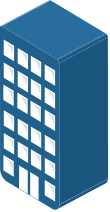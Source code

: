 <mxfile version="21.7.2" type="github">
  <diagram name="Page-1" id="TjpR011v5aBsaSwKMzpJ">
    <mxGraphModel dx="1434" dy="790" grid="1" gridSize="10" guides="1" tooltips="1" connect="1" arrows="1" fold="1" page="1" pageScale="1" pageWidth="827" pageHeight="1169" math="0" shadow="0">
      <root>
        <mxCell id="0" />
        <mxCell id="1" parent="0" />
        <mxCell id="l1AS50-YscB8b6UogzsJ-1" value="" style="image;points=[];aspect=fixed;html=1;align=center;shadow=0;dashed=0;image=img/lib/allied_telesis/buildings/Apartments.svg;" vertex="1" parent="1">
          <mxGeometry x="414" y="780" width="54" height="105" as="geometry" />
        </mxCell>
      </root>
    </mxGraphModel>
  </diagram>
</mxfile>
